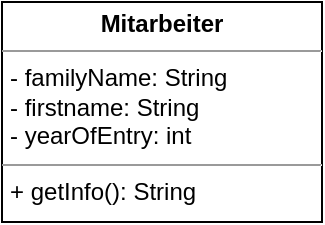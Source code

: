 <mxfile>
    <diagram id="ZFdTfAhAmLBel3CjW5cx" name="Page-1">
        <mxGraphModel dx="630" dy="307" grid="1" gridSize="10" guides="1" tooltips="1" connect="1" arrows="1" fold="1" page="1" pageScale="1" pageWidth="827" pageHeight="1169" math="0" shadow="0">
            <root>
                <mxCell id="0"/>
                <mxCell id="1" parent="0"/>
                <mxCell id="2" value="&lt;p style=&quot;margin: 0px ; margin-top: 4px ; text-align: center&quot;&gt;&lt;b&gt;Mitarbeiter&lt;/b&gt;&lt;/p&gt;&lt;hr size=&quot;1&quot;&gt;&lt;p style=&quot;margin: 0px ; margin-left: 4px&quot;&gt;- familyName: String&lt;/p&gt;&lt;p style=&quot;margin: 0px ; margin-left: 4px&quot;&gt;- firstname: String&lt;br&gt;&lt;/p&gt;&lt;p style=&quot;margin: 0px ; margin-left: 4px&quot;&gt;- yearOfEntry: int&lt;/p&gt;&lt;hr size=&quot;1&quot;&gt;&lt;p style=&quot;margin: 0px ; margin-left: 4px&quot;&gt;+ getInfo(): String&lt;/p&gt;" style="verticalAlign=top;align=left;overflow=fill;fontSize=12;fontFamily=Helvetica;html=1;" vertex="1" parent="1">
                    <mxGeometry x="240" y="50" width="160" height="110" as="geometry"/>
                </mxCell>
            </root>
        </mxGraphModel>
    </diagram>
</mxfile>